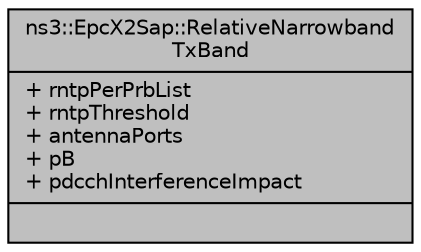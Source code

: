 digraph "ns3::EpcX2Sap::RelativeNarrowbandTxBand"
{
  edge [fontname="Helvetica",fontsize="10",labelfontname="Helvetica",labelfontsize="10"];
  node [fontname="Helvetica",fontsize="10",shape=record];
  Node1 [label="{ns3::EpcX2Sap::RelativeNarrowband\lTxBand\n|+ rntpPerPrbList\l+ rntpThreshold\l+ antennaPorts\l+ pB\l+ pdcchInterferenceImpact\l|}",height=0.2,width=0.4,color="black", fillcolor="grey75", style="filled", fontcolor="black"];
}
